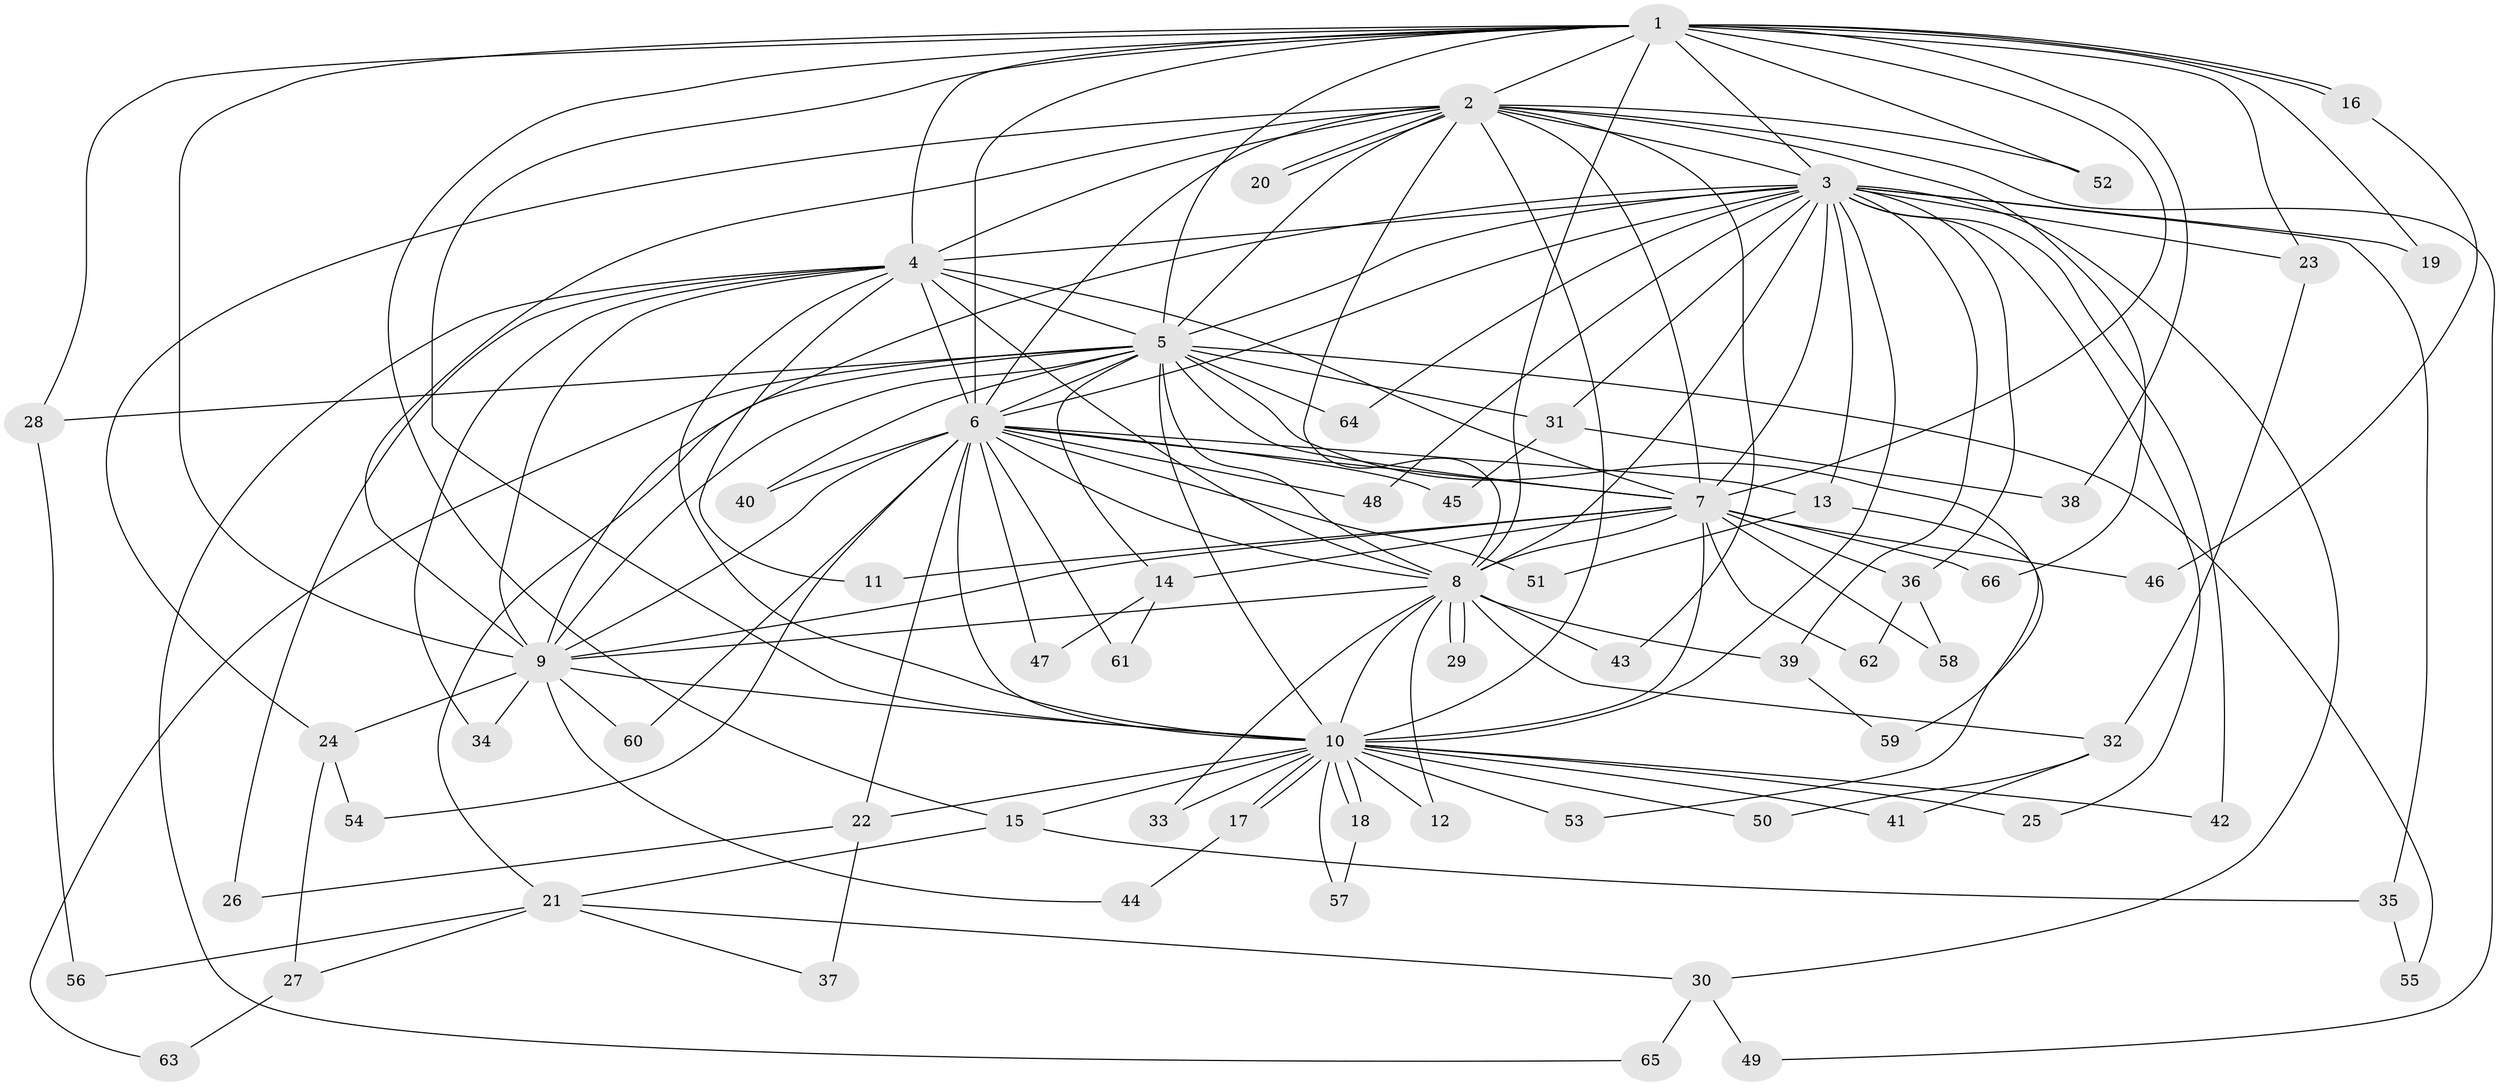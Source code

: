 // Generated by graph-tools (version 1.1) at 2025/25/03/09/25 03:25:51]
// undirected, 66 vertices, 157 edges
graph export_dot {
graph [start="1"]
  node [color=gray90,style=filled];
  1;
  2;
  3;
  4;
  5;
  6;
  7;
  8;
  9;
  10;
  11;
  12;
  13;
  14;
  15;
  16;
  17;
  18;
  19;
  20;
  21;
  22;
  23;
  24;
  25;
  26;
  27;
  28;
  29;
  30;
  31;
  32;
  33;
  34;
  35;
  36;
  37;
  38;
  39;
  40;
  41;
  42;
  43;
  44;
  45;
  46;
  47;
  48;
  49;
  50;
  51;
  52;
  53;
  54;
  55;
  56;
  57;
  58;
  59;
  60;
  61;
  62;
  63;
  64;
  65;
  66;
  1 -- 2;
  1 -- 3;
  1 -- 4;
  1 -- 5;
  1 -- 6;
  1 -- 7;
  1 -- 8;
  1 -- 9;
  1 -- 10;
  1 -- 15;
  1 -- 16;
  1 -- 16;
  1 -- 19;
  1 -- 23;
  1 -- 28;
  1 -- 38;
  1 -- 52;
  2 -- 3;
  2 -- 4;
  2 -- 5;
  2 -- 6;
  2 -- 7;
  2 -- 8;
  2 -- 9;
  2 -- 10;
  2 -- 20;
  2 -- 20;
  2 -- 24;
  2 -- 43;
  2 -- 49;
  2 -- 52;
  2 -- 66;
  3 -- 4;
  3 -- 5;
  3 -- 6;
  3 -- 7;
  3 -- 8;
  3 -- 9;
  3 -- 10;
  3 -- 13;
  3 -- 19;
  3 -- 23;
  3 -- 25;
  3 -- 30;
  3 -- 31;
  3 -- 35;
  3 -- 36;
  3 -- 39;
  3 -- 42;
  3 -- 48;
  3 -- 64;
  4 -- 5;
  4 -- 6;
  4 -- 7;
  4 -- 8;
  4 -- 9;
  4 -- 10;
  4 -- 11;
  4 -- 26;
  4 -- 34;
  4 -- 65;
  5 -- 6;
  5 -- 7;
  5 -- 8;
  5 -- 9;
  5 -- 10;
  5 -- 14;
  5 -- 21;
  5 -- 28;
  5 -- 31;
  5 -- 40;
  5 -- 55;
  5 -- 59;
  5 -- 63;
  5 -- 64;
  6 -- 7;
  6 -- 8;
  6 -- 9;
  6 -- 10;
  6 -- 13;
  6 -- 22;
  6 -- 40;
  6 -- 45;
  6 -- 47;
  6 -- 48;
  6 -- 51;
  6 -- 54;
  6 -- 60;
  6 -- 61;
  7 -- 8;
  7 -- 9;
  7 -- 10;
  7 -- 11;
  7 -- 14;
  7 -- 36;
  7 -- 46;
  7 -- 58;
  7 -- 62;
  7 -- 66;
  8 -- 9;
  8 -- 10;
  8 -- 12;
  8 -- 29;
  8 -- 29;
  8 -- 32;
  8 -- 33;
  8 -- 39;
  8 -- 43;
  9 -- 10;
  9 -- 24;
  9 -- 34;
  9 -- 44;
  9 -- 60;
  10 -- 12;
  10 -- 15;
  10 -- 17;
  10 -- 17;
  10 -- 18;
  10 -- 18;
  10 -- 22;
  10 -- 25;
  10 -- 33;
  10 -- 41;
  10 -- 42;
  10 -- 50;
  10 -- 53;
  10 -- 57;
  13 -- 51;
  13 -- 53;
  14 -- 47;
  14 -- 61;
  15 -- 21;
  15 -- 35;
  16 -- 46;
  17 -- 44;
  18 -- 57;
  21 -- 27;
  21 -- 30;
  21 -- 37;
  21 -- 56;
  22 -- 26;
  22 -- 37;
  23 -- 32;
  24 -- 27;
  24 -- 54;
  27 -- 63;
  28 -- 56;
  30 -- 49;
  30 -- 65;
  31 -- 38;
  31 -- 45;
  32 -- 41;
  32 -- 50;
  35 -- 55;
  36 -- 58;
  36 -- 62;
  39 -- 59;
}
